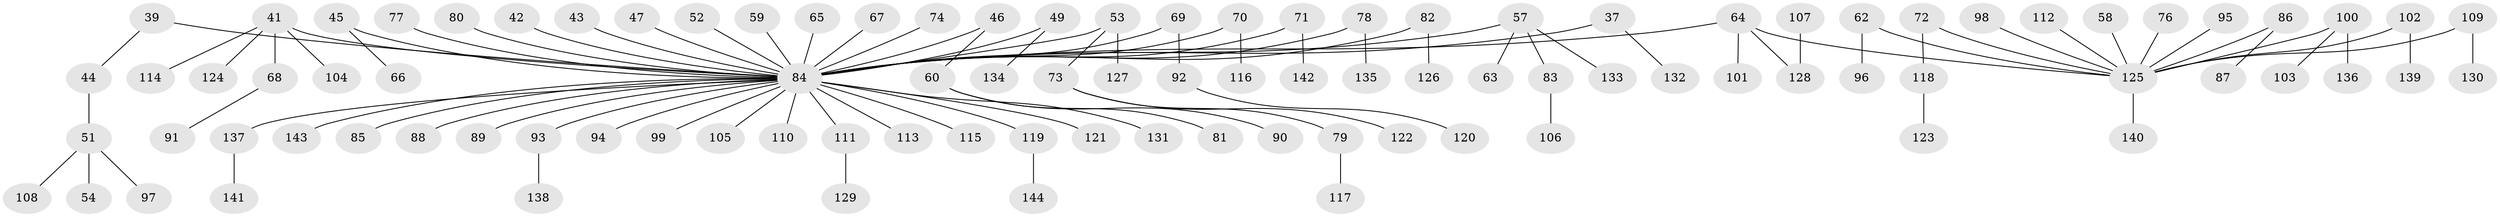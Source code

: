 // original degree distribution, {9: 0.006944444444444444, 5: 0.027777777777777776, 4: 0.0763888888888889, 8: 0.006944444444444444, 3: 0.11805555555555555, 6: 0.013888888888888888, 2: 0.2361111111111111, 1: 0.5138888888888888}
// Generated by graph-tools (version 1.1) at 2025/56/03/04/25 21:56:35]
// undirected, 100 vertices, 99 edges
graph export_dot {
graph [start="1"]
  node [color=gray90,style=filled];
  37;
  39;
  41 [super="+32"];
  42;
  43;
  44;
  45;
  46;
  47;
  49;
  51;
  52;
  53 [super="+30"];
  54;
  57;
  58;
  59;
  60 [super="+48"];
  62;
  63;
  64 [super="+18"];
  65;
  66;
  67;
  68;
  69;
  70;
  71;
  72;
  73;
  74;
  76;
  77;
  78;
  79;
  80;
  81;
  82;
  83;
  84 [super="+11+24+23+17+20+25+55+33+38+56+22+36+26+35+27+75"];
  85;
  86;
  87;
  88;
  89;
  90;
  91;
  92;
  93;
  94;
  95;
  96;
  97;
  98;
  99;
  100;
  101;
  102;
  103;
  104;
  105;
  106;
  107;
  108;
  109;
  110;
  111;
  112;
  113;
  114;
  115;
  116;
  117;
  118;
  119;
  120;
  121;
  122;
  123;
  124;
  125 [super="+12+21+34+50+40"];
  126;
  127;
  128 [super="+61"];
  129;
  130;
  131;
  132;
  133;
  134;
  135;
  136;
  137;
  138;
  139;
  140;
  141;
  142;
  143;
  144;
  37 -- 132;
  37 -- 84;
  39 -- 44;
  39 -- 84;
  41 -- 68;
  41 -- 104;
  41 -- 114;
  41 -- 124;
  41 -- 84;
  42 -- 84;
  43 -- 84;
  44 -- 51;
  45 -- 66;
  45 -- 84;
  46 -- 84;
  46 -- 60;
  47 -- 84;
  49 -- 134;
  49 -- 84;
  51 -- 54;
  51 -- 97;
  51 -- 108;
  52 -- 84;
  53 -- 73;
  53 -- 84;
  53 -- 127;
  57 -- 63;
  57 -- 83;
  57 -- 133;
  57 -- 84;
  58 -- 125;
  59 -- 84;
  60 -- 81;
  60 -- 90;
  62 -- 96;
  62 -- 125;
  64 -- 84;
  64 -- 101;
  64 -- 128;
  64 -- 125;
  65 -- 84;
  67 -- 84;
  68 -- 91;
  69 -- 92;
  69 -- 84;
  70 -- 116;
  70 -- 84;
  71 -- 142;
  71 -- 84;
  72 -- 118;
  72 -- 125;
  73 -- 79;
  73 -- 122;
  74 -- 84;
  76 -- 125;
  77 -- 84;
  78 -- 135;
  78 -- 84;
  79 -- 117;
  80 -- 84;
  82 -- 126;
  82 -- 84;
  83 -- 106;
  84 -- 143;
  84 -- 88;
  84 -- 94;
  84 -- 105;
  84 -- 110;
  84 -- 111;
  84 -- 121;
  84 -- 99;
  84 -- 137;
  84 -- 113;
  84 -- 115;
  84 -- 89;
  84 -- 131;
  84 -- 119;
  84 -- 85;
  84 -- 93;
  86 -- 87;
  86 -- 125;
  92 -- 120;
  93 -- 138;
  95 -- 125;
  98 -- 125;
  100 -- 103;
  100 -- 136;
  100 -- 125;
  102 -- 139;
  102 -- 125;
  107 -- 128;
  109 -- 130;
  109 -- 125;
  111 -- 129;
  112 -- 125;
  118 -- 123;
  119 -- 144;
  125 -- 140;
  137 -- 141;
}
